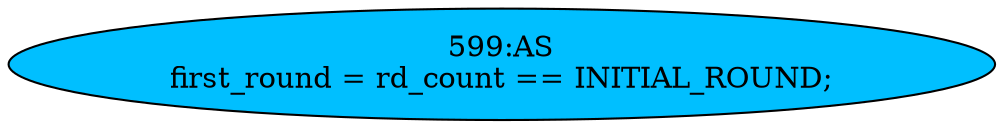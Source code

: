 strict digraph "" {
	node [label="\N"];
	"599:AS"	 [ast="<pyverilog.vparser.ast.Assign object at 0x7fd1e8d9c290>",
		def_var="['first_round']",
		fillcolor=deepskyblue,
		label="599:AS
first_round = rd_count == INITIAL_ROUND;",
		statements="[]",
		style=filled,
		typ=Assign,
		use_var="['rd_count', 'INITIAL_ROUND']"];
}
